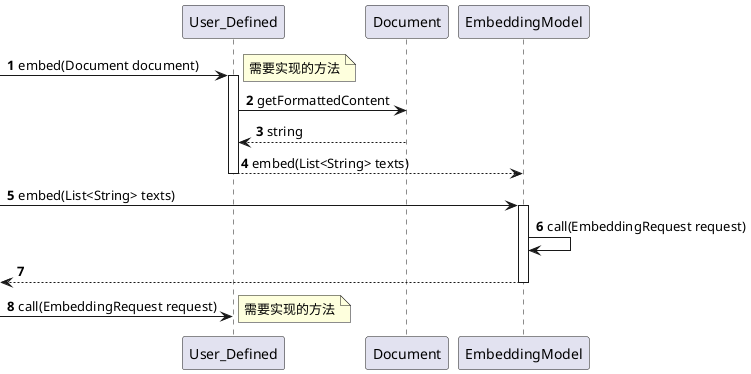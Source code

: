 @startuml
autonumber
-> User_Defined: embed(Document document)
note right
    需要实现的方法
end note
activate User_Defined
User_Defined -> Document: getFormattedContent
User_Defined <-- Document: string
User_Defined --> EmbeddingModel: embed(List<String> texts)
deactivate User_Defined
-> EmbeddingModel: embed(List<String> texts)
activate EmbeddingModel
EmbeddingModel -> EmbeddingModel: call(EmbeddingRequest request)
<-- EmbeddingModel:
deactivate EmbeddingModel
-> User_Defined: call(EmbeddingRequest request)
note right
    需要实现的方法
end note
@enduml